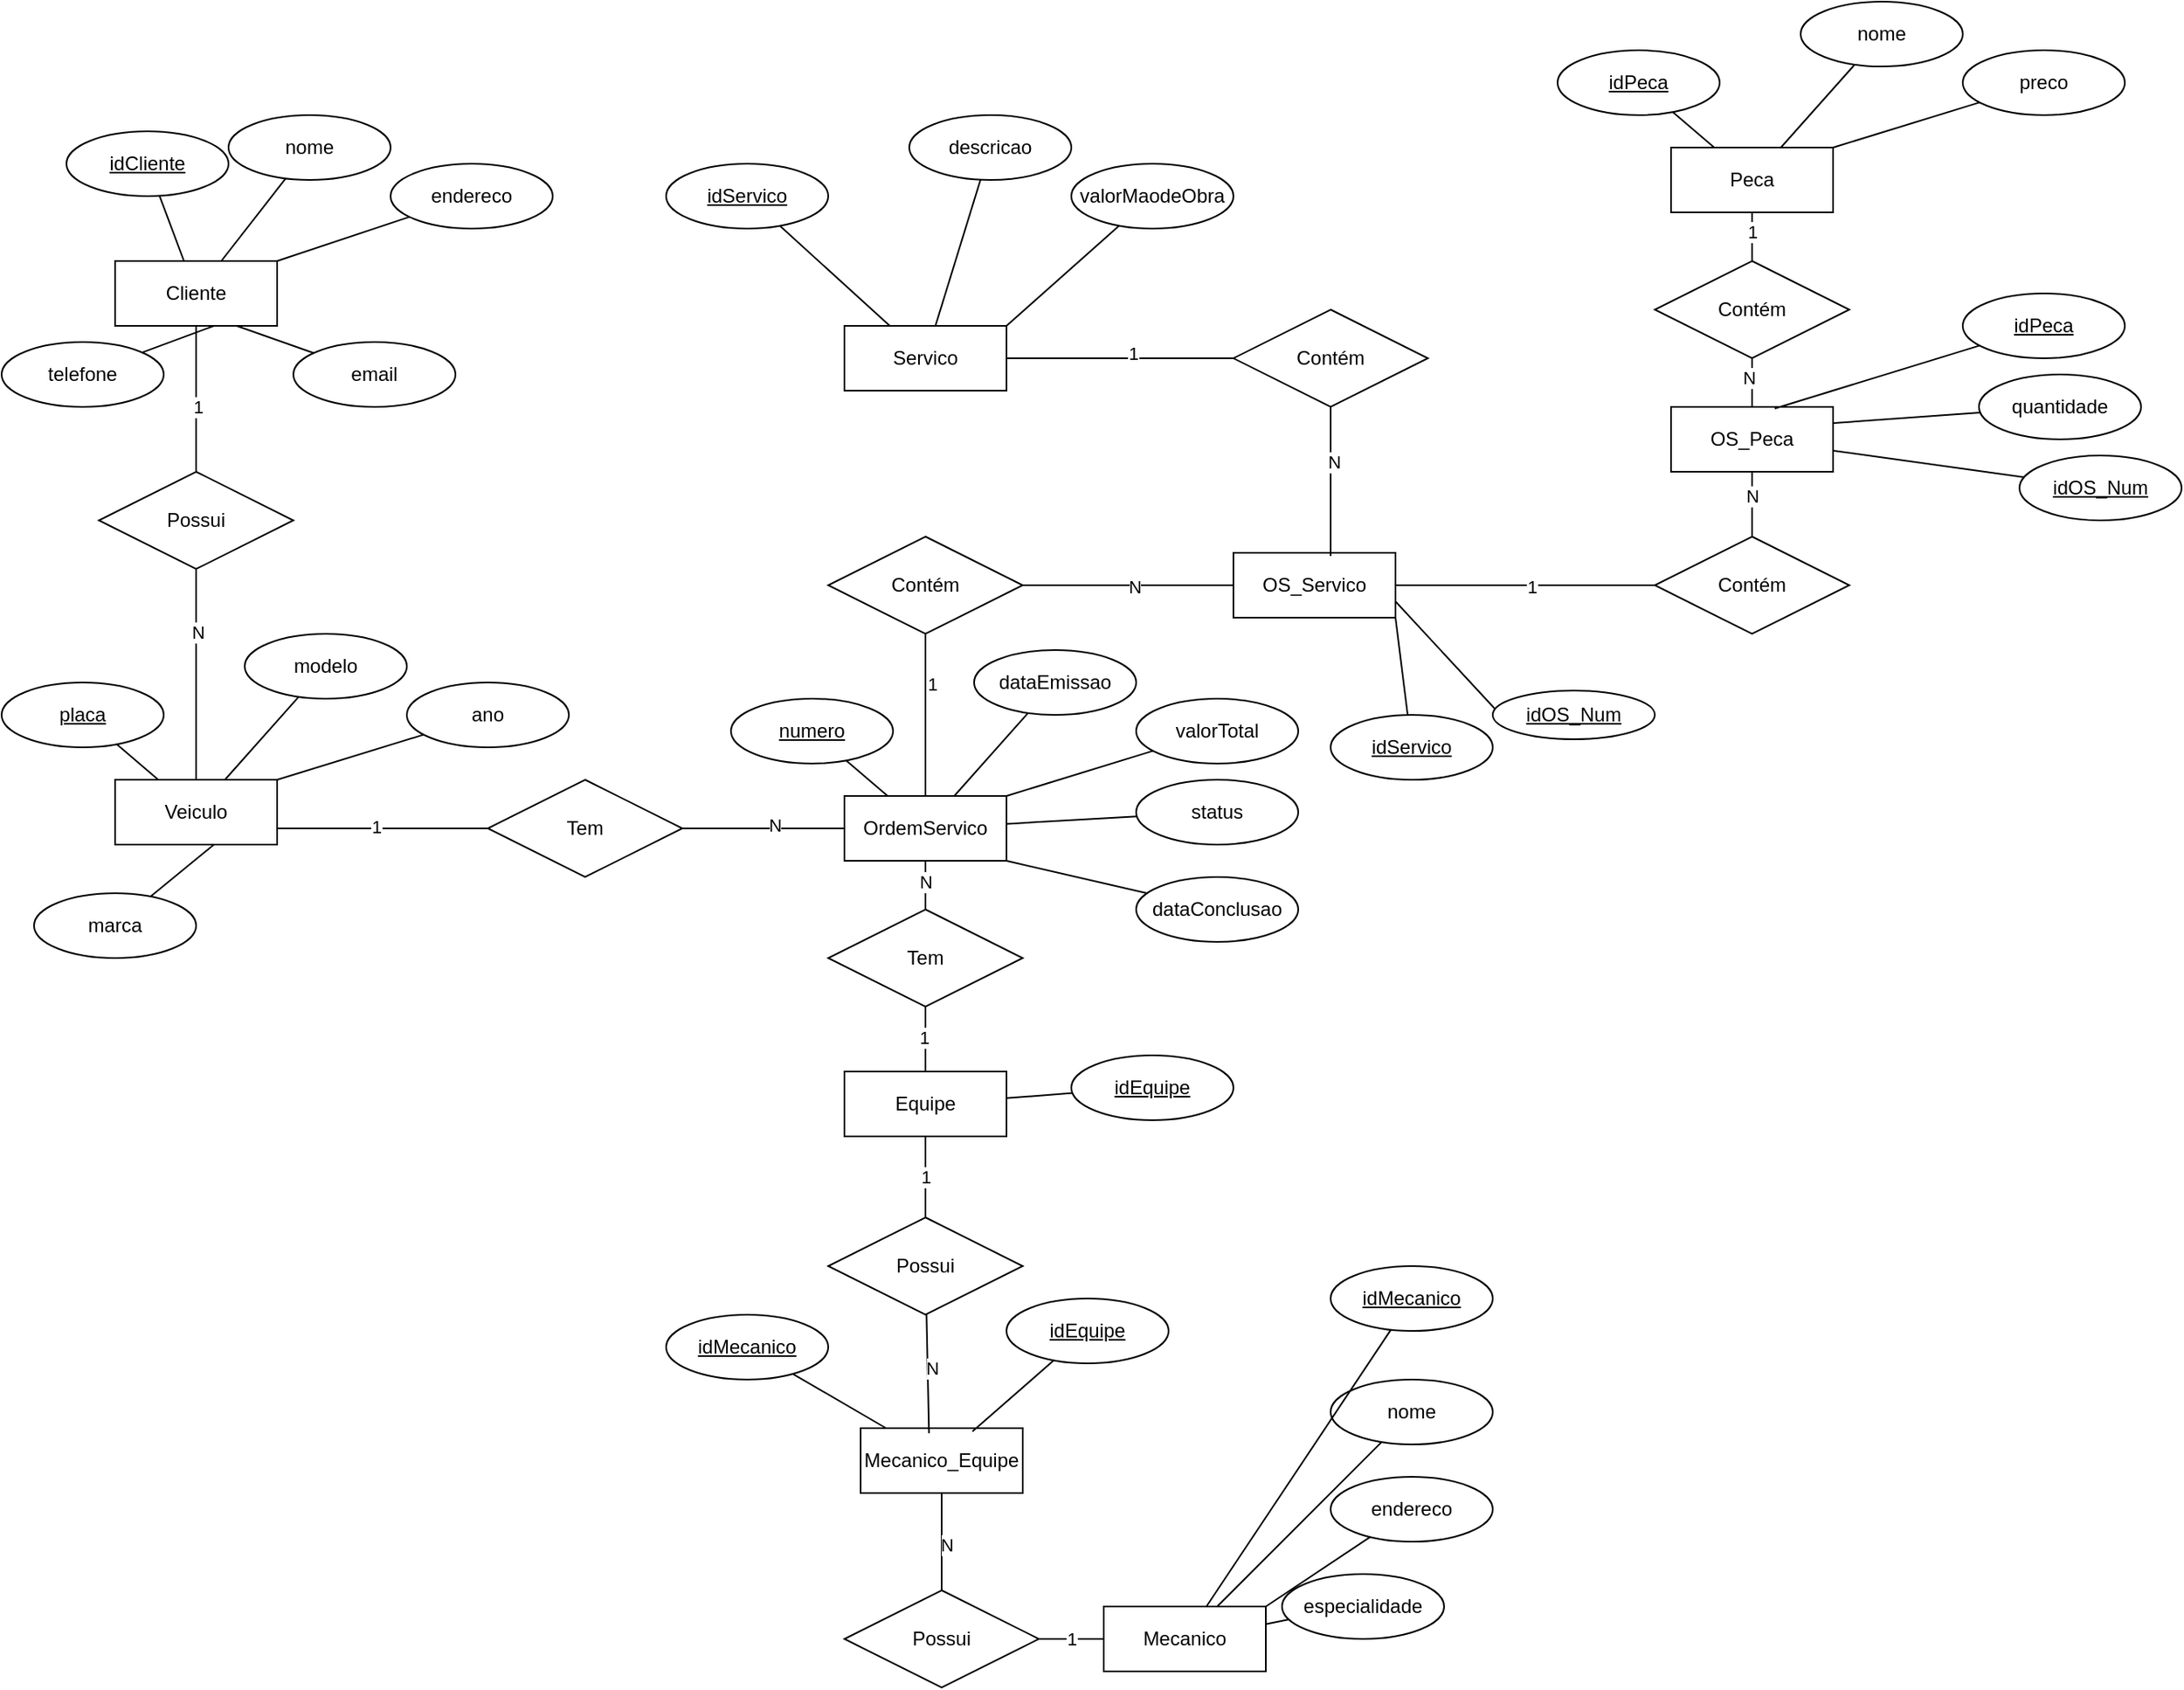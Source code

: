 <mxfile version="26.1.0">
  <diagram id="R2lEEEUBdFMjLlhIrx00" name="Page-1">
    <mxGraphModel dx="2820" dy="2270" grid="1" gridSize="10" guides="1" tooltips="1" connect="1" arrows="1" fold="1" page="1" pageScale="1" pageWidth="850" pageHeight="1100" math="0" shadow="0" extFonts="Permanent Marker^https://fonts.googleapis.com/css?family=Permanent+Marker">
      <root>
        <mxCell id="0" />
        <mxCell id="1" parent="0" />
        <mxCell id="bP_TO-FSREH4e1-JL_A2-2" value="Cliente" style="whiteSpace=wrap;html=1;align=center;" vertex="1" parent="1">
          <mxGeometry x="50" y="100" width="100" height="40" as="geometry" />
        </mxCell>
        <mxCell id="bP_TO-FSREH4e1-JL_A2-6" style="rounded=0;orthogonalLoop=1;jettySize=auto;html=1;endArrow=none;startFill=0;" edge="1" parent="1" source="bP_TO-FSREH4e1-JL_A2-3" target="bP_TO-FSREH4e1-JL_A2-2">
          <mxGeometry relative="1" as="geometry" />
        </mxCell>
        <mxCell id="bP_TO-FSREH4e1-JL_A2-3" value="nome" style="ellipse;whiteSpace=wrap;html=1;align=center;" vertex="1" parent="1">
          <mxGeometry x="120" y="10" width="100" height="40" as="geometry" />
        </mxCell>
        <mxCell id="bP_TO-FSREH4e1-JL_A2-5" style="rounded=0;orthogonalLoop=1;jettySize=auto;html=1;strokeWidth=1;endArrow=none;startFill=0;" edge="1" parent="1" source="bP_TO-FSREH4e1-JL_A2-4" target="bP_TO-FSREH4e1-JL_A2-2">
          <mxGeometry relative="1" as="geometry" />
        </mxCell>
        <mxCell id="bP_TO-FSREH4e1-JL_A2-4" value="idCliente" style="ellipse;whiteSpace=wrap;html=1;align=center;fontStyle=4;" vertex="1" parent="1">
          <mxGeometry x="20" y="20" width="100" height="40" as="geometry" />
        </mxCell>
        <mxCell id="bP_TO-FSREH4e1-JL_A2-7" style="rounded=0;orthogonalLoop=1;jettySize=auto;html=1;endArrow=none;startFill=0;entryX=1;entryY=0;entryDx=0;entryDy=0;" edge="1" parent="1" source="bP_TO-FSREH4e1-JL_A2-8" target="bP_TO-FSREH4e1-JL_A2-2">
          <mxGeometry relative="1" as="geometry">
            <mxPoint x="190" y="150" as="targetPoint" />
          </mxGeometry>
        </mxCell>
        <mxCell id="bP_TO-FSREH4e1-JL_A2-8" value="endereco" style="ellipse;whiteSpace=wrap;html=1;align=center;" vertex="1" parent="1">
          <mxGeometry x="220" y="40" width="100" height="40" as="geometry" />
        </mxCell>
        <mxCell id="bP_TO-FSREH4e1-JL_A2-9" style="rounded=0;orthogonalLoop=1;jettySize=auto;html=1;endArrow=none;startFill=0;entryX=0.61;entryY=1;entryDx=0;entryDy=0;entryPerimeter=0;" edge="1" parent="1" source="bP_TO-FSREH4e1-JL_A2-10" target="bP_TO-FSREH4e1-JL_A2-2">
          <mxGeometry relative="1" as="geometry">
            <mxPoint x="-20" y="250" as="targetPoint" />
          </mxGeometry>
        </mxCell>
        <mxCell id="bP_TO-FSREH4e1-JL_A2-10" value="telefone" style="ellipse;whiteSpace=wrap;html=1;align=center;" vertex="1" parent="1">
          <mxGeometry x="-20" y="150" width="100" height="40" as="geometry" />
        </mxCell>
        <mxCell id="bP_TO-FSREH4e1-JL_A2-11" style="rounded=0;orthogonalLoop=1;jettySize=auto;html=1;endArrow=none;startFill=0;entryX=0.75;entryY=1;entryDx=0;entryDy=0;" edge="1" parent="1" source="bP_TO-FSREH4e1-JL_A2-12" target="bP_TO-FSREH4e1-JL_A2-2">
          <mxGeometry relative="1" as="geometry">
            <mxPoint x="90" y="160" as="targetPoint" />
          </mxGeometry>
        </mxCell>
        <mxCell id="bP_TO-FSREH4e1-JL_A2-12" value="email" style="ellipse;whiteSpace=wrap;html=1;align=center;" vertex="1" parent="1">
          <mxGeometry x="160" y="150" width="100" height="40" as="geometry" />
        </mxCell>
        <mxCell id="bP_TO-FSREH4e1-JL_A2-13" value="Veiculo" style="whiteSpace=wrap;html=1;align=center;" vertex="1" parent="1">
          <mxGeometry x="50" y="420" width="100" height="40" as="geometry" />
        </mxCell>
        <mxCell id="bP_TO-FSREH4e1-JL_A2-14" style="rounded=0;orthogonalLoop=1;jettySize=auto;html=1;endArrow=none;startFill=0;" edge="1" parent="1" source="bP_TO-FSREH4e1-JL_A2-15" target="bP_TO-FSREH4e1-JL_A2-13">
          <mxGeometry relative="1" as="geometry" />
        </mxCell>
        <mxCell id="bP_TO-FSREH4e1-JL_A2-15" value="modelo" style="ellipse;whiteSpace=wrap;html=1;align=center;" vertex="1" parent="1">
          <mxGeometry x="130" y="330" width="100" height="40" as="geometry" />
        </mxCell>
        <mxCell id="bP_TO-FSREH4e1-JL_A2-16" style="rounded=0;orthogonalLoop=1;jettySize=auto;html=1;strokeWidth=1;endArrow=none;startFill=0;" edge="1" parent="1" source="bP_TO-FSREH4e1-JL_A2-17" target="bP_TO-FSREH4e1-JL_A2-13">
          <mxGeometry relative="1" as="geometry" />
        </mxCell>
        <mxCell id="bP_TO-FSREH4e1-JL_A2-17" value="placa" style="ellipse;whiteSpace=wrap;html=1;align=center;fontStyle=4;" vertex="1" parent="1">
          <mxGeometry x="-20" y="360" width="100" height="40" as="geometry" />
        </mxCell>
        <mxCell id="bP_TO-FSREH4e1-JL_A2-18" style="rounded=0;orthogonalLoop=1;jettySize=auto;html=1;endArrow=none;startFill=0;entryX=1;entryY=0;entryDx=0;entryDy=0;" edge="1" parent="1" source="bP_TO-FSREH4e1-JL_A2-19" target="bP_TO-FSREH4e1-JL_A2-13">
          <mxGeometry relative="1" as="geometry">
            <mxPoint x="200" y="470" as="targetPoint" />
          </mxGeometry>
        </mxCell>
        <mxCell id="bP_TO-FSREH4e1-JL_A2-19" value="ano" style="ellipse;whiteSpace=wrap;html=1;align=center;" vertex="1" parent="1">
          <mxGeometry x="230" y="360" width="100" height="40" as="geometry" />
        </mxCell>
        <mxCell id="bP_TO-FSREH4e1-JL_A2-20" style="rounded=0;orthogonalLoop=1;jettySize=auto;html=1;endArrow=none;startFill=0;entryX=0.61;entryY=1;entryDx=0;entryDy=0;entryPerimeter=0;" edge="1" parent="1" source="bP_TO-FSREH4e1-JL_A2-21" target="bP_TO-FSREH4e1-JL_A2-13">
          <mxGeometry relative="1" as="geometry">
            <mxPoint x="-10" y="570" as="targetPoint" />
          </mxGeometry>
        </mxCell>
        <mxCell id="bP_TO-FSREH4e1-JL_A2-21" value="marca" style="ellipse;whiteSpace=wrap;html=1;align=center;" vertex="1" parent="1">
          <mxGeometry y="490" width="100" height="40" as="geometry" />
        </mxCell>
        <mxCell id="bP_TO-FSREH4e1-JL_A2-25" style="rounded=0;orthogonalLoop=1;jettySize=auto;html=1;endArrow=none;startFill=0;" edge="1" parent="1" source="bP_TO-FSREH4e1-JL_A2-24" target="bP_TO-FSREH4e1-JL_A2-2">
          <mxGeometry relative="1" as="geometry" />
        </mxCell>
        <mxCell id="bP_TO-FSREH4e1-JL_A2-27" value="1" style="edgeLabel;html=1;align=center;verticalAlign=middle;resizable=0;points=[];" vertex="1" connectable="0" parent="bP_TO-FSREH4e1-JL_A2-25">
          <mxGeometry x="-0.111" y="-1" relative="1" as="geometry">
            <mxPoint as="offset" />
          </mxGeometry>
        </mxCell>
        <mxCell id="bP_TO-FSREH4e1-JL_A2-26" style="rounded=0;orthogonalLoop=1;jettySize=auto;html=1;entryX=0.5;entryY=0;entryDx=0;entryDy=0;endArrow=none;startFill=0;" edge="1" parent="1" source="bP_TO-FSREH4e1-JL_A2-24" target="bP_TO-FSREH4e1-JL_A2-13">
          <mxGeometry relative="1" as="geometry" />
        </mxCell>
        <mxCell id="bP_TO-FSREH4e1-JL_A2-29" value="N" style="edgeLabel;html=1;align=center;verticalAlign=middle;resizable=0;points=[];" vertex="1" connectable="0" parent="bP_TO-FSREH4e1-JL_A2-26">
          <mxGeometry x="-0.4" y="1" relative="1" as="geometry">
            <mxPoint as="offset" />
          </mxGeometry>
        </mxCell>
        <mxCell id="bP_TO-FSREH4e1-JL_A2-24" value="Possui" style="shape=rhombus;perimeter=rhombusPerimeter;whiteSpace=wrap;html=1;align=center;" vertex="1" parent="1">
          <mxGeometry x="40" y="230" width="120" height="60" as="geometry" />
        </mxCell>
        <mxCell id="bP_TO-FSREH4e1-JL_A2-30" value="Mecanico" style="whiteSpace=wrap;html=1;align=center;" vertex="1" parent="1">
          <mxGeometry x="660" y="930" width="100" height="40" as="geometry" />
        </mxCell>
        <mxCell id="bP_TO-FSREH4e1-JL_A2-31" style="rounded=0;orthogonalLoop=1;jettySize=auto;html=1;endArrow=none;startFill=0;" edge="1" parent="1" source="bP_TO-FSREH4e1-JL_A2-32" target="bP_TO-FSREH4e1-JL_A2-30">
          <mxGeometry relative="1" as="geometry" />
        </mxCell>
        <mxCell id="bP_TO-FSREH4e1-JL_A2-32" value="nome" style="ellipse;whiteSpace=wrap;html=1;align=center;" vertex="1" parent="1">
          <mxGeometry x="800" y="790" width="100" height="40" as="geometry" />
        </mxCell>
        <mxCell id="bP_TO-FSREH4e1-JL_A2-33" style="rounded=0;orthogonalLoop=1;jettySize=auto;html=1;strokeWidth=1;endArrow=none;startFill=0;" edge="1" parent="1" source="bP_TO-FSREH4e1-JL_A2-34" target="bP_TO-FSREH4e1-JL_A2-30">
          <mxGeometry relative="1" as="geometry" />
        </mxCell>
        <mxCell id="bP_TO-FSREH4e1-JL_A2-34" value="idMecanico" style="ellipse;whiteSpace=wrap;html=1;align=center;fontStyle=4;" vertex="1" parent="1">
          <mxGeometry x="800" y="720" width="100" height="40" as="geometry" />
        </mxCell>
        <mxCell id="bP_TO-FSREH4e1-JL_A2-35" style="rounded=0;orthogonalLoop=1;jettySize=auto;html=1;endArrow=none;startFill=0;entryX=1;entryY=0;entryDx=0;entryDy=0;" edge="1" parent="1" source="bP_TO-FSREH4e1-JL_A2-36" target="bP_TO-FSREH4e1-JL_A2-30">
          <mxGeometry relative="1" as="geometry">
            <mxPoint x="735" y="830" as="targetPoint" />
          </mxGeometry>
        </mxCell>
        <mxCell id="bP_TO-FSREH4e1-JL_A2-36" value="endereco" style="ellipse;whiteSpace=wrap;html=1;align=center;" vertex="1" parent="1">
          <mxGeometry x="800" y="850" width="100" height="40" as="geometry" />
        </mxCell>
        <mxCell id="bP_TO-FSREH4e1-JL_A2-39" style="rounded=0;orthogonalLoop=1;jettySize=auto;html=1;endArrow=none;startFill=0;" edge="1" parent="1" source="bP_TO-FSREH4e1-JL_A2-40" target="bP_TO-FSREH4e1-JL_A2-30">
          <mxGeometry relative="1" as="geometry">
            <mxPoint x="685" y="820" as="targetPoint" />
          </mxGeometry>
        </mxCell>
        <mxCell id="bP_TO-FSREH4e1-JL_A2-40" value="especialidade" style="ellipse;whiteSpace=wrap;html=1;align=center;" vertex="1" parent="1">
          <mxGeometry x="770" y="910" width="100" height="40" as="geometry" />
        </mxCell>
        <mxCell id="bP_TO-FSREH4e1-JL_A2-41" value="Mecanico_Equipe" style="whiteSpace=wrap;html=1;align=center;" vertex="1" parent="1">
          <mxGeometry x="510" y="820" width="100" height="40" as="geometry" />
        </mxCell>
        <mxCell id="bP_TO-FSREH4e1-JL_A2-44" style="rounded=0;orthogonalLoop=1;jettySize=auto;html=1;strokeWidth=1;endArrow=none;startFill=0;" edge="1" parent="1" source="bP_TO-FSREH4e1-JL_A2-45" target="bP_TO-FSREH4e1-JL_A2-41">
          <mxGeometry relative="1" as="geometry" />
        </mxCell>
        <mxCell id="bP_TO-FSREH4e1-JL_A2-45" value="idMecanico" style="ellipse;whiteSpace=wrap;html=1;align=center;fontStyle=4;" vertex="1" parent="1">
          <mxGeometry x="390" y="750" width="100" height="40" as="geometry" />
        </mxCell>
        <mxCell id="bP_TO-FSREH4e1-JL_A2-50" style="rounded=0;orthogonalLoop=1;jettySize=auto;html=1;strokeWidth=1;endArrow=none;startFill=0;entryX=0.69;entryY=0.05;entryDx=0;entryDy=0;entryPerimeter=0;" edge="1" parent="1" source="bP_TO-FSREH4e1-JL_A2-51" target="bP_TO-FSREH4e1-JL_A2-41">
          <mxGeometry relative="1" as="geometry">
            <mxPoint x="247" y="700" as="targetPoint" />
          </mxGeometry>
        </mxCell>
        <mxCell id="bP_TO-FSREH4e1-JL_A2-51" value="idEquipe" style="ellipse;whiteSpace=wrap;html=1;align=center;fontStyle=4;" vertex="1" parent="1">
          <mxGeometry x="600" y="740" width="100" height="40" as="geometry" />
        </mxCell>
        <mxCell id="bP_TO-FSREH4e1-JL_A2-52" value="Equipe" style="whiteSpace=wrap;html=1;align=center;" vertex="1" parent="1">
          <mxGeometry x="500" y="600" width="100" height="40" as="geometry" />
        </mxCell>
        <mxCell id="bP_TO-FSREH4e1-JL_A2-55" style="rounded=0;orthogonalLoop=1;jettySize=auto;html=1;strokeWidth=1;endArrow=none;startFill=0;" edge="1" parent="1" source="bP_TO-FSREH4e1-JL_A2-56" target="bP_TO-FSREH4e1-JL_A2-52">
          <mxGeometry relative="1" as="geometry" />
        </mxCell>
        <mxCell id="bP_TO-FSREH4e1-JL_A2-56" value="idEquipe" style="ellipse;whiteSpace=wrap;html=1;align=center;fontStyle=4;" vertex="1" parent="1">
          <mxGeometry x="640" y="590" width="100" height="40" as="geometry" />
        </mxCell>
        <mxCell id="bP_TO-FSREH4e1-JL_A2-118" style="edgeStyle=orthogonalEdgeStyle;rounded=0;orthogonalLoop=1;jettySize=auto;html=1;entryX=0.5;entryY=0;entryDx=0;entryDy=0;endArrow=none;startFill=0;" edge="1" parent="1" source="bP_TO-FSREH4e1-JL_A2-61" target="bP_TO-FSREH4e1-JL_A2-116">
          <mxGeometry relative="1" as="geometry" />
        </mxCell>
        <mxCell id="bP_TO-FSREH4e1-JL_A2-120" value="N" style="edgeLabel;html=1;align=center;verticalAlign=middle;resizable=0;points=[];" vertex="1" connectable="0" parent="bP_TO-FSREH4e1-JL_A2-118">
          <mxGeometry x="0.094" relative="1" as="geometry">
            <mxPoint as="offset" />
          </mxGeometry>
        </mxCell>
        <mxCell id="bP_TO-FSREH4e1-JL_A2-134" style="edgeStyle=orthogonalEdgeStyle;rounded=0;orthogonalLoop=1;jettySize=auto;html=1;entryX=0.5;entryY=1;entryDx=0;entryDy=0;endArrow=none;startFill=0;" edge="1" parent="1" source="bP_TO-FSREH4e1-JL_A2-61" target="bP_TO-FSREH4e1-JL_A2-131">
          <mxGeometry relative="1" as="geometry" />
        </mxCell>
        <mxCell id="bP_TO-FSREH4e1-JL_A2-135" value="1" style="edgeLabel;html=1;align=center;verticalAlign=middle;resizable=0;points=[];" vertex="1" connectable="0" parent="bP_TO-FSREH4e1-JL_A2-134">
          <mxGeometry x="0.376" y="-4" relative="1" as="geometry">
            <mxPoint as="offset" />
          </mxGeometry>
        </mxCell>
        <mxCell id="bP_TO-FSREH4e1-JL_A2-61" value="OrdemServico" style="whiteSpace=wrap;html=1;align=center;" vertex="1" parent="1">
          <mxGeometry x="500" y="430" width="100" height="40" as="geometry" />
        </mxCell>
        <mxCell id="bP_TO-FSREH4e1-JL_A2-62" style="rounded=0;orthogonalLoop=1;jettySize=auto;html=1;endArrow=none;startFill=0;" edge="1" parent="1" source="bP_TO-FSREH4e1-JL_A2-63" target="bP_TO-FSREH4e1-JL_A2-61">
          <mxGeometry relative="1" as="geometry" />
        </mxCell>
        <mxCell id="bP_TO-FSREH4e1-JL_A2-63" value="dataEmissao" style="ellipse;whiteSpace=wrap;html=1;align=center;" vertex="1" parent="1">
          <mxGeometry x="580" y="340" width="100" height="40" as="geometry" />
        </mxCell>
        <mxCell id="bP_TO-FSREH4e1-JL_A2-64" style="rounded=0;orthogonalLoop=1;jettySize=auto;html=1;strokeWidth=1;endArrow=none;startFill=0;" edge="1" parent="1" source="bP_TO-FSREH4e1-JL_A2-65" target="bP_TO-FSREH4e1-JL_A2-61">
          <mxGeometry relative="1" as="geometry" />
        </mxCell>
        <mxCell id="bP_TO-FSREH4e1-JL_A2-65" value="numero" style="ellipse;whiteSpace=wrap;html=1;align=center;fontStyle=4;" vertex="1" parent="1">
          <mxGeometry x="430" y="370" width="100" height="40" as="geometry" />
        </mxCell>
        <mxCell id="bP_TO-FSREH4e1-JL_A2-66" style="rounded=0;orthogonalLoop=1;jettySize=auto;html=1;endArrow=none;startFill=0;entryX=1;entryY=0;entryDx=0;entryDy=0;" edge="1" parent="1" source="bP_TO-FSREH4e1-JL_A2-67" target="bP_TO-FSREH4e1-JL_A2-61">
          <mxGeometry relative="1" as="geometry">
            <mxPoint x="650" y="480" as="targetPoint" />
          </mxGeometry>
        </mxCell>
        <mxCell id="bP_TO-FSREH4e1-JL_A2-67" value="valorTotal" style="ellipse;whiteSpace=wrap;html=1;align=center;" vertex="1" parent="1">
          <mxGeometry x="680" y="370" width="100" height="40" as="geometry" />
        </mxCell>
        <mxCell id="bP_TO-FSREH4e1-JL_A2-68" style="rounded=0;orthogonalLoop=1;jettySize=auto;html=1;endArrow=none;startFill=0;" edge="1" parent="1" source="bP_TO-FSREH4e1-JL_A2-69" target="bP_TO-FSREH4e1-JL_A2-61">
          <mxGeometry relative="1" as="geometry">
            <mxPoint x="600" y="470" as="targetPoint" />
          </mxGeometry>
        </mxCell>
        <mxCell id="bP_TO-FSREH4e1-JL_A2-69" value="status" style="ellipse;whiteSpace=wrap;html=1;align=center;" vertex="1" parent="1">
          <mxGeometry x="680" y="420" width="100" height="40" as="geometry" />
        </mxCell>
        <mxCell id="bP_TO-FSREH4e1-JL_A2-70" style="rounded=0;orthogonalLoop=1;jettySize=auto;html=1;endArrow=none;startFill=0;entryX=1;entryY=1;entryDx=0;entryDy=0;" edge="1" parent="1" source="bP_TO-FSREH4e1-JL_A2-71" target="bP_TO-FSREH4e1-JL_A2-61">
          <mxGeometry relative="1" as="geometry">
            <mxPoint x="600" y="507" as="targetPoint" />
          </mxGeometry>
        </mxCell>
        <mxCell id="bP_TO-FSREH4e1-JL_A2-71" value="dataConclusao" style="ellipse;whiteSpace=wrap;html=1;align=center;" vertex="1" parent="1">
          <mxGeometry x="680" y="480" width="100" height="40" as="geometry" />
        </mxCell>
        <mxCell id="bP_TO-FSREH4e1-JL_A2-138" style="edgeStyle=orthogonalEdgeStyle;rounded=0;orthogonalLoop=1;jettySize=auto;html=1;entryX=0;entryY=0.5;entryDx=0;entryDy=0;endArrow=none;startFill=0;" edge="1" parent="1" source="bP_TO-FSREH4e1-JL_A2-74" target="bP_TO-FSREH4e1-JL_A2-137">
          <mxGeometry relative="1" as="geometry" />
        </mxCell>
        <mxCell id="bP_TO-FSREH4e1-JL_A2-140" value="1" style="edgeLabel;html=1;align=center;verticalAlign=middle;resizable=0;points=[];" vertex="1" connectable="0" parent="bP_TO-FSREH4e1-JL_A2-138">
          <mxGeometry x="0.108" y="3" relative="1" as="geometry">
            <mxPoint as="offset" />
          </mxGeometry>
        </mxCell>
        <mxCell id="bP_TO-FSREH4e1-JL_A2-74" value="Servico" style="whiteSpace=wrap;html=1;align=center;" vertex="1" parent="1">
          <mxGeometry x="500" y="140" width="100" height="40" as="geometry" />
        </mxCell>
        <mxCell id="bP_TO-FSREH4e1-JL_A2-75" style="rounded=0;orthogonalLoop=1;jettySize=auto;html=1;endArrow=none;startFill=0;" edge="1" parent="1" source="bP_TO-FSREH4e1-JL_A2-76" target="bP_TO-FSREH4e1-JL_A2-74">
          <mxGeometry relative="1" as="geometry" />
        </mxCell>
        <mxCell id="bP_TO-FSREH4e1-JL_A2-76" value="descricao" style="ellipse;whiteSpace=wrap;html=1;align=center;" vertex="1" parent="1">
          <mxGeometry x="540" y="10" width="100" height="40" as="geometry" />
        </mxCell>
        <mxCell id="bP_TO-FSREH4e1-JL_A2-77" style="rounded=0;orthogonalLoop=1;jettySize=auto;html=1;strokeWidth=1;endArrow=none;startFill=0;" edge="1" parent="1" source="bP_TO-FSREH4e1-JL_A2-78" target="bP_TO-FSREH4e1-JL_A2-74">
          <mxGeometry relative="1" as="geometry" />
        </mxCell>
        <mxCell id="bP_TO-FSREH4e1-JL_A2-78" value="idServico" style="ellipse;whiteSpace=wrap;html=1;align=center;fontStyle=4;" vertex="1" parent="1">
          <mxGeometry x="390" y="40" width="100" height="40" as="geometry" />
        </mxCell>
        <mxCell id="bP_TO-FSREH4e1-JL_A2-79" style="rounded=0;orthogonalLoop=1;jettySize=auto;html=1;endArrow=none;startFill=0;entryX=1;entryY=0;entryDx=0;entryDy=0;" edge="1" parent="1" source="bP_TO-FSREH4e1-JL_A2-80" target="bP_TO-FSREH4e1-JL_A2-74">
          <mxGeometry relative="1" as="geometry">
            <mxPoint x="610" y="150" as="targetPoint" />
          </mxGeometry>
        </mxCell>
        <mxCell id="bP_TO-FSREH4e1-JL_A2-80" value="valorMaodeObra" style="ellipse;whiteSpace=wrap;html=1;align=center;" vertex="1" parent="1">
          <mxGeometry x="640" y="40" width="100" height="40" as="geometry" />
        </mxCell>
        <mxCell id="bP_TO-FSREH4e1-JL_A2-85" value="Peca" style="whiteSpace=wrap;html=1;align=center;" vertex="1" parent="1">
          <mxGeometry x="1010" y="30" width="100" height="40" as="geometry" />
        </mxCell>
        <mxCell id="bP_TO-FSREH4e1-JL_A2-86" style="rounded=0;orthogonalLoop=1;jettySize=auto;html=1;endArrow=none;startFill=0;" edge="1" parent="1" source="bP_TO-FSREH4e1-JL_A2-87" target="bP_TO-FSREH4e1-JL_A2-85">
          <mxGeometry relative="1" as="geometry" />
        </mxCell>
        <mxCell id="bP_TO-FSREH4e1-JL_A2-87" value="nome" style="ellipse;whiteSpace=wrap;html=1;align=center;" vertex="1" parent="1">
          <mxGeometry x="1090" y="-60" width="100" height="40" as="geometry" />
        </mxCell>
        <mxCell id="bP_TO-FSREH4e1-JL_A2-88" style="rounded=0;orthogonalLoop=1;jettySize=auto;html=1;strokeWidth=1;endArrow=none;startFill=0;" edge="1" parent="1" source="bP_TO-FSREH4e1-JL_A2-89" target="bP_TO-FSREH4e1-JL_A2-85">
          <mxGeometry relative="1" as="geometry" />
        </mxCell>
        <mxCell id="bP_TO-FSREH4e1-JL_A2-89" value="idPeca" style="ellipse;whiteSpace=wrap;html=1;align=center;fontStyle=4;" vertex="1" parent="1">
          <mxGeometry x="940" y="-30" width="100" height="40" as="geometry" />
        </mxCell>
        <mxCell id="bP_TO-FSREH4e1-JL_A2-90" style="rounded=0;orthogonalLoop=1;jettySize=auto;html=1;endArrow=none;startFill=0;entryX=1;entryY=0;entryDx=0;entryDy=0;" edge="1" parent="1" source="bP_TO-FSREH4e1-JL_A2-91" target="bP_TO-FSREH4e1-JL_A2-85">
          <mxGeometry relative="1" as="geometry">
            <mxPoint x="1160" y="80" as="targetPoint" />
          </mxGeometry>
        </mxCell>
        <mxCell id="bP_TO-FSREH4e1-JL_A2-91" value="preco" style="ellipse;whiteSpace=wrap;html=1;align=center;" vertex="1" parent="1">
          <mxGeometry x="1190" y="-30" width="100" height="40" as="geometry" />
        </mxCell>
        <mxCell id="bP_TO-FSREH4e1-JL_A2-142" style="edgeStyle=orthogonalEdgeStyle;rounded=0;orthogonalLoop=1;jettySize=auto;html=1;endArrow=none;startFill=0;" edge="1" parent="1" source="bP_TO-FSREH4e1-JL_A2-92" target="bP_TO-FSREH4e1-JL_A2-141">
          <mxGeometry relative="1" as="geometry" />
        </mxCell>
        <mxCell id="bP_TO-FSREH4e1-JL_A2-147" value="1" style="edgeLabel;html=1;align=center;verticalAlign=middle;resizable=0;points=[];" vertex="1" connectable="0" parent="bP_TO-FSREH4e1-JL_A2-142">
          <mxGeometry x="0.05" y="-1" relative="1" as="geometry">
            <mxPoint as="offset" />
          </mxGeometry>
        </mxCell>
        <mxCell id="bP_TO-FSREH4e1-JL_A2-92" value="OS_Servico" style="whiteSpace=wrap;html=1;align=center;" vertex="1" parent="1">
          <mxGeometry x="740" y="280" width="100" height="40" as="geometry" />
        </mxCell>
        <mxCell id="bP_TO-FSREH4e1-JL_A2-95" style="rounded=0;orthogonalLoop=1;jettySize=auto;html=1;strokeWidth=1;endArrow=none;startFill=0;entryX=1;entryY=0.75;entryDx=0;entryDy=0;exitX=0;exitY=1;exitDx=0;exitDy=0;" edge="1" parent="1" source="bP_TO-FSREH4e1-JL_A2-96" target="bP_TO-FSREH4e1-JL_A2-92">
          <mxGeometry relative="1" as="geometry">
            <mxPoint x="910" y="210" as="sourcePoint" />
          </mxGeometry>
        </mxCell>
        <mxCell id="bP_TO-FSREH4e1-JL_A2-96" value="idOS_Num" style="ellipse;whiteSpace=wrap;html=1;align=center;fontStyle=4;" vertex="1" parent="1">
          <mxGeometry x="900" y="365" width="100" height="30" as="geometry" />
        </mxCell>
        <mxCell id="bP_TO-FSREH4e1-JL_A2-99" value="OS_Peca" style="whiteSpace=wrap;html=1;align=center;" vertex="1" parent="1">
          <mxGeometry x="1010" y="190" width="100" height="40" as="geometry" />
        </mxCell>
        <mxCell id="bP_TO-FSREH4e1-JL_A2-102" style="rounded=0;orthogonalLoop=1;jettySize=auto;html=1;strokeWidth=1;endArrow=none;startFill=0;" edge="1" parent="1" source="bP_TO-FSREH4e1-JL_A2-103" target="bP_TO-FSREH4e1-JL_A2-99">
          <mxGeometry relative="1" as="geometry" />
        </mxCell>
        <mxCell id="bP_TO-FSREH4e1-JL_A2-103" value="idOS_Num" style="ellipse;whiteSpace=wrap;html=1;align=center;fontStyle=4;" vertex="1" parent="1">
          <mxGeometry x="1225" y="220" width="100" height="40" as="geometry" />
        </mxCell>
        <mxCell id="bP_TO-FSREH4e1-JL_A2-104" style="rounded=0;orthogonalLoop=1;jettySize=auto;html=1;strokeWidth=1;endArrow=none;startFill=0;entryX=0.64;entryY=0.025;entryDx=0;entryDy=0;entryPerimeter=0;" edge="1" parent="1" source="bP_TO-FSREH4e1-JL_A2-105" target="bP_TO-FSREH4e1-JL_A2-99">
          <mxGeometry relative="1" as="geometry">
            <mxPoint x="1287" y="180" as="targetPoint" />
          </mxGeometry>
        </mxCell>
        <mxCell id="bP_TO-FSREH4e1-JL_A2-105" value="idPeca" style="ellipse;whiteSpace=wrap;html=1;align=center;fontStyle=4;" vertex="1" parent="1">
          <mxGeometry x="1190" y="120" width="100" height="40" as="geometry" />
        </mxCell>
        <mxCell id="bP_TO-FSREH4e1-JL_A2-106" style="rounded=0;orthogonalLoop=1;jettySize=auto;html=1;endArrow=none;startFill=0;entryX=1;entryY=0.25;entryDx=0;entryDy=0;" edge="1" parent="1" source="bP_TO-FSREH4e1-JL_A2-107" target="bP_TO-FSREH4e1-JL_A2-99">
          <mxGeometry relative="1" as="geometry">
            <mxPoint x="1318" y="185" as="targetPoint" />
          </mxGeometry>
        </mxCell>
        <mxCell id="bP_TO-FSREH4e1-JL_A2-107" value="quantidade" style="ellipse;whiteSpace=wrap;html=1;align=center;" vertex="1" parent="1">
          <mxGeometry x="1200" y="170" width="100" height="40" as="geometry" />
        </mxCell>
        <mxCell id="bP_TO-FSREH4e1-JL_A2-108" style="rounded=0;orthogonalLoop=1;jettySize=auto;html=1;strokeWidth=1;endArrow=none;startFill=0;entryX=1;entryY=1;entryDx=0;entryDy=0;" edge="1" parent="1" source="bP_TO-FSREH4e1-JL_A2-109" target="bP_TO-FSREH4e1-JL_A2-92">
          <mxGeometry relative="1" as="geometry">
            <mxPoint x="867" y="210" as="targetPoint" />
          </mxGeometry>
        </mxCell>
        <mxCell id="bP_TO-FSREH4e1-JL_A2-109" value="idServico" style="ellipse;whiteSpace=wrap;html=1;align=center;fontStyle=4;" vertex="1" parent="1">
          <mxGeometry x="800" y="380" width="100" height="40" as="geometry" />
        </mxCell>
        <mxCell id="bP_TO-FSREH4e1-JL_A2-111" style="edgeStyle=orthogonalEdgeStyle;rounded=0;orthogonalLoop=1;jettySize=auto;html=1;entryX=0;entryY=0.5;entryDx=0;entryDy=0;endArrow=none;startFill=0;" edge="1" parent="1" source="bP_TO-FSREH4e1-JL_A2-110" target="bP_TO-FSREH4e1-JL_A2-61">
          <mxGeometry relative="1" as="geometry" />
        </mxCell>
        <mxCell id="bP_TO-FSREH4e1-JL_A2-115" value="N" style="edgeLabel;html=1;align=center;verticalAlign=middle;resizable=0;points=[];" vertex="1" connectable="0" parent="bP_TO-FSREH4e1-JL_A2-111">
          <mxGeometry x="0.14" y="2" relative="1" as="geometry">
            <mxPoint as="offset" />
          </mxGeometry>
        </mxCell>
        <mxCell id="bP_TO-FSREH4e1-JL_A2-112" style="edgeStyle=orthogonalEdgeStyle;rounded=0;orthogonalLoop=1;jettySize=auto;html=1;entryX=1;entryY=0.75;entryDx=0;entryDy=0;endArrow=none;startFill=0;" edge="1" parent="1" source="bP_TO-FSREH4e1-JL_A2-110" target="bP_TO-FSREH4e1-JL_A2-13">
          <mxGeometry relative="1" as="geometry" />
        </mxCell>
        <mxCell id="bP_TO-FSREH4e1-JL_A2-113" value="1" style="edgeLabel;html=1;align=center;verticalAlign=middle;resizable=0;points=[];" vertex="1" connectable="0" parent="bP_TO-FSREH4e1-JL_A2-112">
          <mxGeometry x="0.061" y="-1" relative="1" as="geometry">
            <mxPoint as="offset" />
          </mxGeometry>
        </mxCell>
        <mxCell id="bP_TO-FSREH4e1-JL_A2-110" value="Tem" style="shape=rhombus;perimeter=rhombusPerimeter;whiteSpace=wrap;html=1;align=center;" vertex="1" parent="1">
          <mxGeometry x="280" y="420" width="120" height="60" as="geometry" />
        </mxCell>
        <mxCell id="bP_TO-FSREH4e1-JL_A2-117" style="edgeStyle=orthogonalEdgeStyle;rounded=0;orthogonalLoop=1;jettySize=auto;html=1;entryX=0.5;entryY=0;entryDx=0;entryDy=0;endArrow=none;startFill=0;" edge="1" parent="1" source="bP_TO-FSREH4e1-JL_A2-116" target="bP_TO-FSREH4e1-JL_A2-52">
          <mxGeometry relative="1" as="geometry" />
        </mxCell>
        <mxCell id="bP_TO-FSREH4e1-JL_A2-119" value="1" style="edgeLabel;html=1;align=center;verticalAlign=middle;resizable=0;points=[];" vertex="1" connectable="0" parent="bP_TO-FSREH4e1-JL_A2-117">
          <mxGeometry x="-0.05" y="-1" relative="1" as="geometry">
            <mxPoint as="offset" />
          </mxGeometry>
        </mxCell>
        <mxCell id="bP_TO-FSREH4e1-JL_A2-116" value="Tem" style="shape=rhombus;perimeter=rhombusPerimeter;whiteSpace=wrap;html=1;align=center;" vertex="1" parent="1">
          <mxGeometry x="490" y="500" width="120" height="60" as="geometry" />
        </mxCell>
        <mxCell id="bP_TO-FSREH4e1-JL_A2-121" value="Possui" style="shape=rhombus;perimeter=rhombusPerimeter;whiteSpace=wrap;html=1;align=center;" vertex="1" parent="1">
          <mxGeometry x="490" y="690" width="120" height="60" as="geometry" />
        </mxCell>
        <mxCell id="bP_TO-FSREH4e1-JL_A2-122" value="1" style="endArrow=none;html=1;rounded=0;entryX=0.5;entryY=0;entryDx=0;entryDy=0;exitX=0.5;exitY=1;exitDx=0;exitDy=0;" edge="1" parent="1" source="bP_TO-FSREH4e1-JL_A2-52" target="bP_TO-FSREH4e1-JL_A2-121">
          <mxGeometry relative="1" as="geometry">
            <mxPoint x="430" y="660" as="sourcePoint" />
            <mxPoint x="590" y="660" as="targetPoint" />
          </mxGeometry>
        </mxCell>
        <mxCell id="bP_TO-FSREH4e1-JL_A2-126" value="1" style="edgeStyle=orthogonalEdgeStyle;rounded=0;orthogonalLoop=1;jettySize=auto;html=1;endArrow=none;startFill=0;" edge="1" parent="1" source="bP_TO-FSREH4e1-JL_A2-124" target="bP_TO-FSREH4e1-JL_A2-30">
          <mxGeometry relative="1" as="geometry" />
        </mxCell>
        <mxCell id="bP_TO-FSREH4e1-JL_A2-127" style="rounded=0;orthogonalLoop=1;jettySize=auto;html=1;endArrow=none;startFill=0;" edge="1" parent="1" source="bP_TO-FSREH4e1-JL_A2-124" target="bP_TO-FSREH4e1-JL_A2-41">
          <mxGeometry relative="1" as="geometry" />
        </mxCell>
        <mxCell id="bP_TO-FSREH4e1-JL_A2-129" value="N" style="edgeLabel;html=1;align=center;verticalAlign=middle;resizable=0;points=[];" vertex="1" connectable="0" parent="bP_TO-FSREH4e1-JL_A2-127">
          <mxGeometry x="-0.045" y="-3" relative="1" as="geometry">
            <mxPoint as="offset" />
          </mxGeometry>
        </mxCell>
        <mxCell id="bP_TO-FSREH4e1-JL_A2-124" value="Possui" style="shape=rhombus;perimeter=rhombusPerimeter;whiteSpace=wrap;html=1;align=center;" vertex="1" parent="1">
          <mxGeometry x="500" y="920" width="120" height="60" as="geometry" />
        </mxCell>
        <mxCell id="bP_TO-FSREH4e1-JL_A2-125" style="rounded=0;orthogonalLoop=1;jettySize=auto;html=1;entryX=0.422;entryY=0.078;entryDx=0;entryDy=0;entryPerimeter=0;endArrow=none;startFill=0;" edge="1" parent="1" source="bP_TO-FSREH4e1-JL_A2-121" target="bP_TO-FSREH4e1-JL_A2-41">
          <mxGeometry relative="1" as="geometry" />
        </mxCell>
        <mxCell id="bP_TO-FSREH4e1-JL_A2-153" value="N" style="edgeLabel;html=1;align=center;verticalAlign=middle;resizable=0;points=[];" vertex="1" connectable="0" parent="bP_TO-FSREH4e1-JL_A2-125">
          <mxGeometry x="-0.092" y="2" relative="1" as="geometry">
            <mxPoint as="offset" />
          </mxGeometry>
        </mxCell>
        <mxCell id="bP_TO-FSREH4e1-JL_A2-131" value="Contém" style="shape=rhombus;perimeter=rhombusPerimeter;whiteSpace=wrap;html=1;align=center;" vertex="1" parent="1">
          <mxGeometry x="490" y="270" width="120" height="60" as="geometry" />
        </mxCell>
        <mxCell id="bP_TO-FSREH4e1-JL_A2-136" style="rounded=0;orthogonalLoop=1;jettySize=auto;html=1;entryX=0;entryY=0.5;entryDx=0;entryDy=0;endArrow=none;startFill=0;" edge="1" parent="1" source="bP_TO-FSREH4e1-JL_A2-131" target="bP_TO-FSREH4e1-JL_A2-92">
          <mxGeometry relative="1" as="geometry" />
        </mxCell>
        <mxCell id="bP_TO-FSREH4e1-JL_A2-152" value="N" style="edgeLabel;html=1;align=center;verticalAlign=middle;resizable=0;points=[];" vertex="1" connectable="0" parent="bP_TO-FSREH4e1-JL_A2-136">
          <mxGeometry x="0.061" y="-1" relative="1" as="geometry">
            <mxPoint as="offset" />
          </mxGeometry>
        </mxCell>
        <mxCell id="bP_TO-FSREH4e1-JL_A2-139" style="rounded=0;orthogonalLoop=1;jettySize=auto;html=1;endArrow=none;startFill=0;" edge="1" parent="1" source="bP_TO-FSREH4e1-JL_A2-137">
          <mxGeometry relative="1" as="geometry">
            <mxPoint x="800" y="282" as="targetPoint" />
          </mxGeometry>
        </mxCell>
        <mxCell id="bP_TO-FSREH4e1-JL_A2-151" value="N" style="edgeLabel;html=1;align=center;verticalAlign=middle;resizable=0;points=[];" vertex="1" connectable="0" parent="bP_TO-FSREH4e1-JL_A2-139">
          <mxGeometry x="-0.261" y="2" relative="1" as="geometry">
            <mxPoint as="offset" />
          </mxGeometry>
        </mxCell>
        <mxCell id="bP_TO-FSREH4e1-JL_A2-137" value="Contém" style="shape=rhombus;perimeter=rhombusPerimeter;whiteSpace=wrap;html=1;align=center;" vertex="1" parent="1">
          <mxGeometry x="740" y="130" width="120" height="60" as="geometry" />
        </mxCell>
        <mxCell id="bP_TO-FSREH4e1-JL_A2-145" style="edgeStyle=orthogonalEdgeStyle;rounded=0;orthogonalLoop=1;jettySize=auto;html=1;entryX=0.5;entryY=1;entryDx=0;entryDy=0;endArrow=none;startFill=0;" edge="1" parent="1" source="bP_TO-FSREH4e1-JL_A2-141" target="bP_TO-FSREH4e1-JL_A2-99">
          <mxGeometry relative="1" as="geometry" />
        </mxCell>
        <mxCell id="bP_TO-FSREH4e1-JL_A2-150" value="N" style="edgeLabel;html=1;align=center;verticalAlign=middle;resizable=0;points=[];" vertex="1" connectable="0" parent="bP_TO-FSREH4e1-JL_A2-145">
          <mxGeometry x="0.25" relative="1" as="geometry">
            <mxPoint as="offset" />
          </mxGeometry>
        </mxCell>
        <mxCell id="bP_TO-FSREH4e1-JL_A2-141" value="Contém" style="shape=rhombus;perimeter=rhombusPerimeter;whiteSpace=wrap;html=1;align=center;" vertex="1" parent="1">
          <mxGeometry x="1000" y="270" width="120" height="60" as="geometry" />
        </mxCell>
        <mxCell id="bP_TO-FSREH4e1-JL_A2-143" style="rounded=0;orthogonalLoop=1;jettySize=auto;html=1;endArrow=none;startFill=0;exitX=0.5;exitY=1;exitDx=0;exitDy=0;entryX=0.5;entryY=0;entryDx=0;entryDy=0;" edge="1" parent="1" target="bP_TO-FSREH4e1-JL_A2-144" source="bP_TO-FSREH4e1-JL_A2-85">
          <mxGeometry relative="1" as="geometry">
            <mxPoint x="1000" y="70" as="sourcePoint" />
            <mxPoint x="1040" y="140" as="targetPoint" />
          </mxGeometry>
        </mxCell>
        <mxCell id="bP_TO-FSREH4e1-JL_A2-148" value="1" style="edgeLabel;html=1;align=center;verticalAlign=middle;resizable=0;points=[];" vertex="1" connectable="0" parent="bP_TO-FSREH4e1-JL_A2-143">
          <mxGeometry x="-0.2" relative="1" as="geometry">
            <mxPoint as="offset" />
          </mxGeometry>
        </mxCell>
        <mxCell id="bP_TO-FSREH4e1-JL_A2-146" style="edgeStyle=orthogonalEdgeStyle;rounded=0;orthogonalLoop=1;jettySize=auto;html=1;entryX=0.5;entryY=0;entryDx=0;entryDy=0;endArrow=none;startFill=0;" edge="1" parent="1" source="bP_TO-FSREH4e1-JL_A2-144" target="bP_TO-FSREH4e1-JL_A2-99">
          <mxGeometry relative="1" as="geometry" />
        </mxCell>
        <mxCell id="bP_TO-FSREH4e1-JL_A2-149" value="N" style="edgeLabel;html=1;align=center;verticalAlign=middle;resizable=0;points=[];" vertex="1" connectable="0" parent="bP_TO-FSREH4e1-JL_A2-146">
          <mxGeometry x="0.28" y="-2" relative="1" as="geometry">
            <mxPoint as="offset" />
          </mxGeometry>
        </mxCell>
        <mxCell id="bP_TO-FSREH4e1-JL_A2-144" value="Contém" style="shape=rhombus;perimeter=rhombusPerimeter;whiteSpace=wrap;html=1;align=center;" vertex="1" parent="1">
          <mxGeometry x="1000" y="100" width="120" height="60" as="geometry" />
        </mxCell>
      </root>
    </mxGraphModel>
  </diagram>
</mxfile>
